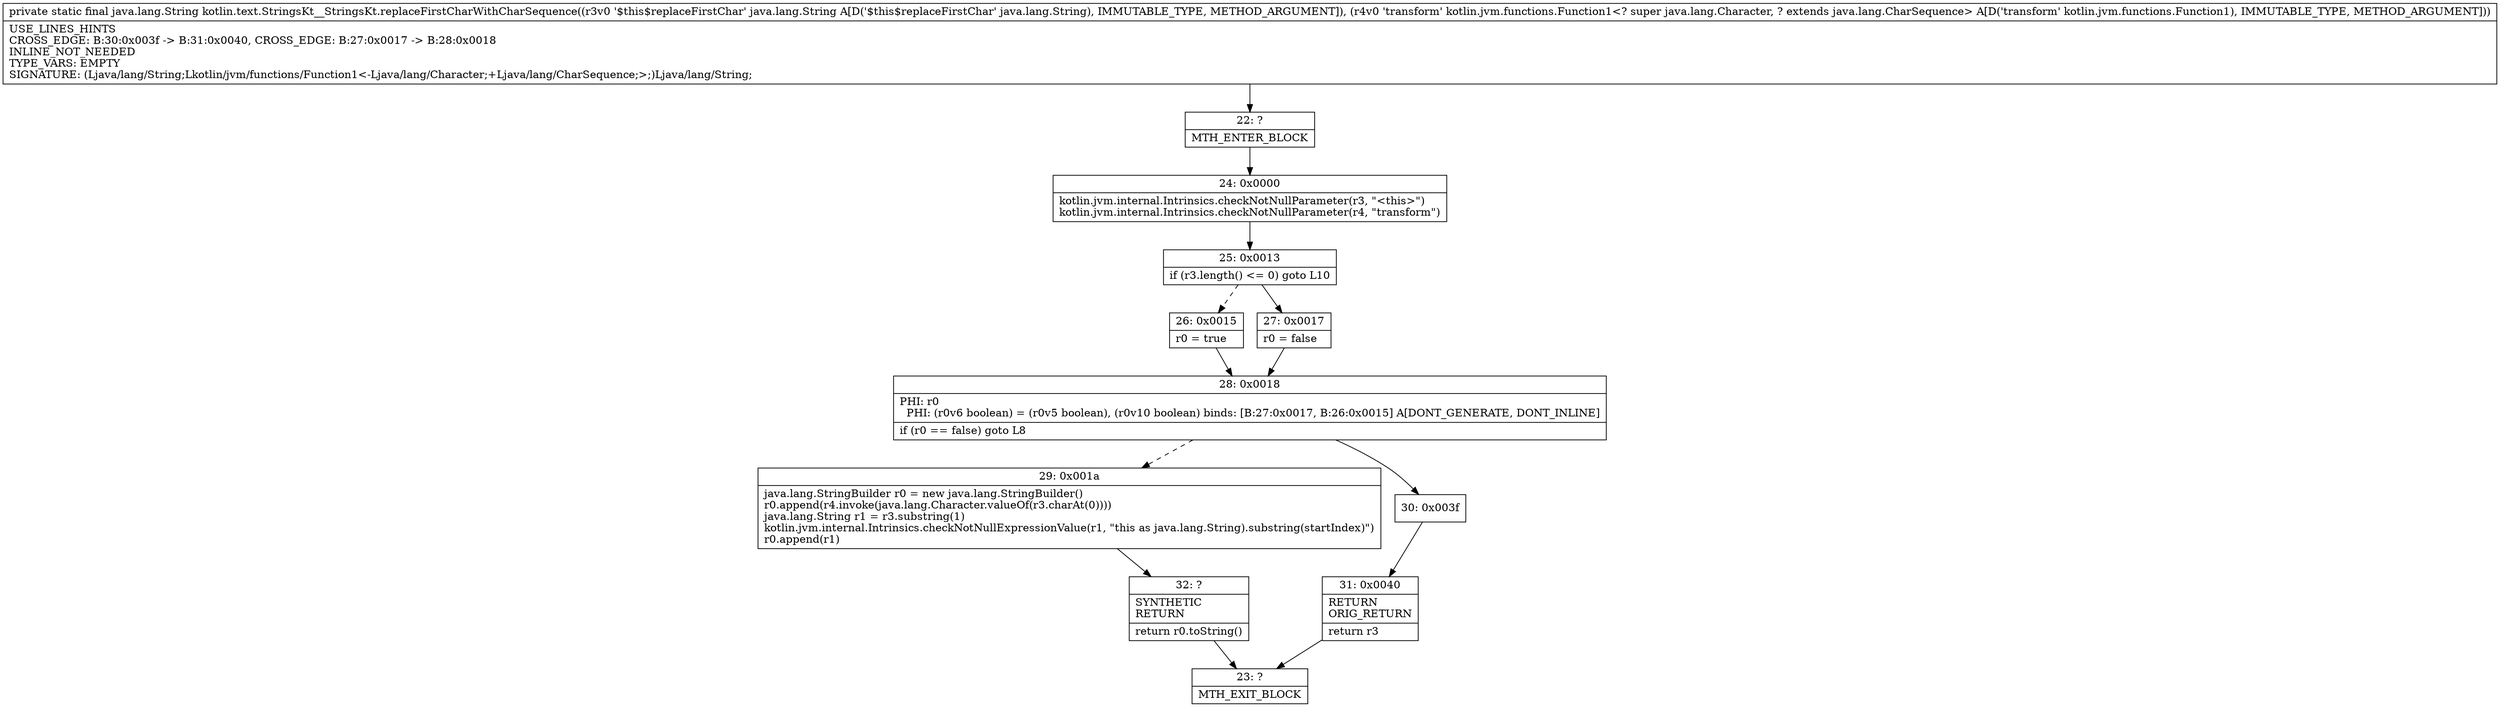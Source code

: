 digraph "CFG forkotlin.text.StringsKt__StringsKt.replaceFirstCharWithCharSequence(Ljava\/lang\/String;Lkotlin\/jvm\/functions\/Function1;)Ljava\/lang\/String;" {
Node_22 [shape=record,label="{22\:\ ?|MTH_ENTER_BLOCK\l}"];
Node_24 [shape=record,label="{24\:\ 0x0000|kotlin.jvm.internal.Intrinsics.checkNotNullParameter(r3, \"\<this\>\")\lkotlin.jvm.internal.Intrinsics.checkNotNullParameter(r4, \"transform\")\l}"];
Node_25 [shape=record,label="{25\:\ 0x0013|if (r3.length() \<= 0) goto L10\l}"];
Node_26 [shape=record,label="{26\:\ 0x0015|r0 = true\l}"];
Node_28 [shape=record,label="{28\:\ 0x0018|PHI: r0 \l  PHI: (r0v6 boolean) = (r0v5 boolean), (r0v10 boolean) binds: [B:27:0x0017, B:26:0x0015] A[DONT_GENERATE, DONT_INLINE]\l|if (r0 == false) goto L8\l}"];
Node_29 [shape=record,label="{29\:\ 0x001a|java.lang.StringBuilder r0 = new java.lang.StringBuilder()\lr0.append(r4.invoke(java.lang.Character.valueOf(r3.charAt(0))))\ljava.lang.String r1 = r3.substring(1)\lkotlin.jvm.internal.Intrinsics.checkNotNullExpressionValue(r1, \"this as java.lang.String).substring(startIndex)\")\lr0.append(r1)\l}"];
Node_32 [shape=record,label="{32\:\ ?|SYNTHETIC\lRETURN\l|return r0.toString()\l}"];
Node_23 [shape=record,label="{23\:\ ?|MTH_EXIT_BLOCK\l}"];
Node_30 [shape=record,label="{30\:\ 0x003f}"];
Node_31 [shape=record,label="{31\:\ 0x0040|RETURN\lORIG_RETURN\l|return r3\l}"];
Node_27 [shape=record,label="{27\:\ 0x0017|r0 = false\l}"];
MethodNode[shape=record,label="{private static final java.lang.String kotlin.text.StringsKt__StringsKt.replaceFirstCharWithCharSequence((r3v0 '$this$replaceFirstChar' java.lang.String A[D('$this$replaceFirstChar' java.lang.String), IMMUTABLE_TYPE, METHOD_ARGUMENT]), (r4v0 'transform' kotlin.jvm.functions.Function1\<? super java.lang.Character, ? extends java.lang.CharSequence\> A[D('transform' kotlin.jvm.functions.Function1), IMMUTABLE_TYPE, METHOD_ARGUMENT]))  | USE_LINES_HINTS\lCROSS_EDGE: B:30:0x003f \-\> B:31:0x0040, CROSS_EDGE: B:27:0x0017 \-\> B:28:0x0018\lINLINE_NOT_NEEDED\lTYPE_VARS: EMPTY\lSIGNATURE: (Ljava\/lang\/String;Lkotlin\/jvm\/functions\/Function1\<\-Ljava\/lang\/Character;+Ljava\/lang\/CharSequence;\>;)Ljava\/lang\/String;\l}"];
MethodNode -> Node_22;Node_22 -> Node_24;
Node_24 -> Node_25;
Node_25 -> Node_26[style=dashed];
Node_25 -> Node_27;
Node_26 -> Node_28;
Node_28 -> Node_29[style=dashed];
Node_28 -> Node_30;
Node_29 -> Node_32;
Node_32 -> Node_23;
Node_30 -> Node_31;
Node_31 -> Node_23;
Node_27 -> Node_28;
}

